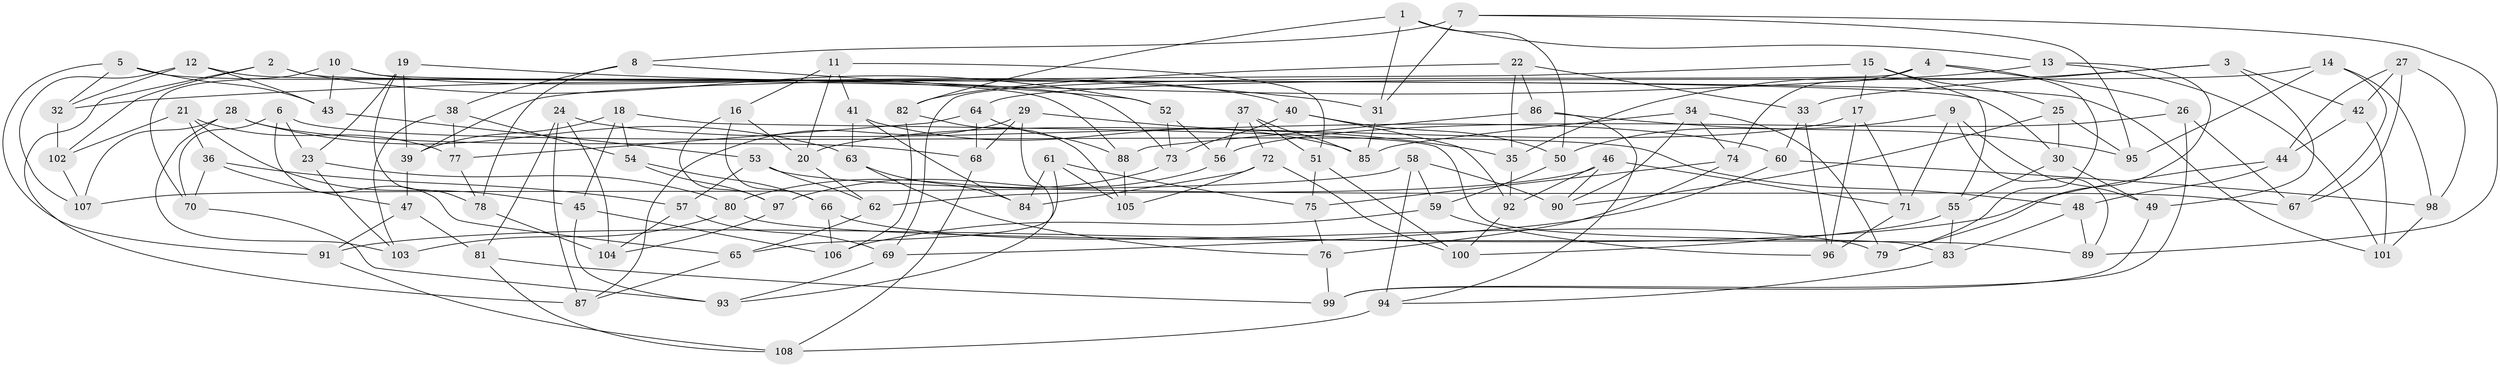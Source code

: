 // Generated by graph-tools (version 1.1) at 2025/59/03/09/25 04:59:25]
// undirected, 108 vertices, 216 edges
graph export_dot {
graph [start="1"]
  node [color=gray90,style=filled];
  1;
  2;
  3;
  4;
  5;
  6;
  7;
  8;
  9;
  10;
  11;
  12;
  13;
  14;
  15;
  16;
  17;
  18;
  19;
  20;
  21;
  22;
  23;
  24;
  25;
  26;
  27;
  28;
  29;
  30;
  31;
  32;
  33;
  34;
  35;
  36;
  37;
  38;
  39;
  40;
  41;
  42;
  43;
  44;
  45;
  46;
  47;
  48;
  49;
  50;
  51;
  52;
  53;
  54;
  55;
  56;
  57;
  58;
  59;
  60;
  61;
  62;
  63;
  64;
  65;
  66;
  67;
  68;
  69;
  70;
  71;
  72;
  73;
  74;
  75;
  76;
  77;
  78;
  79;
  80;
  81;
  82;
  83;
  84;
  85;
  86;
  87;
  88;
  89;
  90;
  91;
  92;
  93;
  94;
  95;
  96;
  97;
  98;
  99;
  100;
  101;
  102;
  103;
  104;
  105;
  106;
  107;
  108;
  1 -- 31;
  1 -- 13;
  1 -- 82;
  1 -- 50;
  2 -- 102;
  2 -- 52;
  2 -- 30;
  2 -- 87;
  3 -- 42;
  3 -- 35;
  3 -- 33;
  3 -- 49;
  4 -- 69;
  4 -- 26;
  4 -- 74;
  4 -- 79;
  5 -- 43;
  5 -- 32;
  5 -- 91;
  5 -- 88;
  6 -- 23;
  6 -- 70;
  6 -- 48;
  6 -- 65;
  7 -- 8;
  7 -- 95;
  7 -- 89;
  7 -- 31;
  8 -- 78;
  8 -- 38;
  8 -- 52;
  9 -- 49;
  9 -- 50;
  9 -- 71;
  9 -- 89;
  10 -- 40;
  10 -- 43;
  10 -- 101;
  10 -- 70;
  11 -- 51;
  11 -- 20;
  11 -- 41;
  11 -- 16;
  12 -- 43;
  12 -- 107;
  12 -- 73;
  12 -- 32;
  13 -- 32;
  13 -- 101;
  13 -- 79;
  14 -- 95;
  14 -- 98;
  14 -- 67;
  14 -- 64;
  15 -- 17;
  15 -- 55;
  15 -- 39;
  15 -- 25;
  16 -- 97;
  16 -- 66;
  16 -- 20;
  17 -- 20;
  17 -- 71;
  17 -- 96;
  18 -- 83;
  18 -- 54;
  18 -- 45;
  18 -- 39;
  19 -- 31;
  19 -- 23;
  19 -- 39;
  19 -- 78;
  20 -- 62;
  21 -- 77;
  21 -- 36;
  21 -- 45;
  21 -- 102;
  22 -- 33;
  22 -- 35;
  22 -- 82;
  22 -- 86;
  23 -- 80;
  23 -- 103;
  24 -- 60;
  24 -- 81;
  24 -- 87;
  24 -- 104;
  25 -- 90;
  25 -- 95;
  25 -- 30;
  26 -- 99;
  26 -- 67;
  26 -- 56;
  27 -- 42;
  27 -- 98;
  27 -- 67;
  27 -- 44;
  28 -- 63;
  28 -- 68;
  28 -- 107;
  28 -- 103;
  29 -- 93;
  29 -- 87;
  29 -- 35;
  29 -- 68;
  30 -- 49;
  30 -- 55;
  31 -- 85;
  32 -- 102;
  33 -- 60;
  33 -- 96;
  34 -- 74;
  34 -- 90;
  34 -- 85;
  34 -- 79;
  35 -- 92;
  36 -- 57;
  36 -- 47;
  36 -- 70;
  37 -- 56;
  37 -- 51;
  37 -- 85;
  37 -- 72;
  38 -- 77;
  38 -- 54;
  38 -- 103;
  39 -- 47;
  40 -- 92;
  40 -- 73;
  40 -- 50;
  41 -- 63;
  41 -- 85;
  41 -- 84;
  42 -- 44;
  42 -- 101;
  43 -- 53;
  44 -- 91;
  44 -- 48;
  45 -- 106;
  45 -- 93;
  46 -- 92;
  46 -- 62;
  46 -- 90;
  46 -- 71;
  47 -- 81;
  47 -- 91;
  48 -- 83;
  48 -- 89;
  49 -- 99;
  50 -- 59;
  51 -- 75;
  51 -- 100;
  52 -- 73;
  52 -- 56;
  53 -- 57;
  53 -- 62;
  53 -- 67;
  54 -- 97;
  54 -- 66;
  55 -- 83;
  55 -- 100;
  56 -- 97;
  57 -- 69;
  57 -- 104;
  58 -- 90;
  58 -- 107;
  58 -- 94;
  58 -- 59;
  59 -- 96;
  59 -- 106;
  60 -- 98;
  60 -- 69;
  61 -- 105;
  61 -- 84;
  61 -- 75;
  61 -- 65;
  62 -- 65;
  63 -- 76;
  63 -- 84;
  64 -- 77;
  64 -- 88;
  64 -- 68;
  65 -- 87;
  66 -- 106;
  66 -- 79;
  68 -- 108;
  69 -- 93;
  70 -- 93;
  71 -- 96;
  72 -- 84;
  72 -- 100;
  72 -- 105;
  73 -- 80;
  74 -- 75;
  74 -- 76;
  75 -- 76;
  76 -- 99;
  77 -- 78;
  78 -- 104;
  80 -- 89;
  80 -- 103;
  81 -- 99;
  81 -- 108;
  82 -- 105;
  82 -- 106;
  83 -- 94;
  86 -- 94;
  86 -- 95;
  86 -- 88;
  88 -- 105;
  91 -- 108;
  92 -- 100;
  94 -- 108;
  97 -- 104;
  98 -- 101;
  102 -- 107;
}

